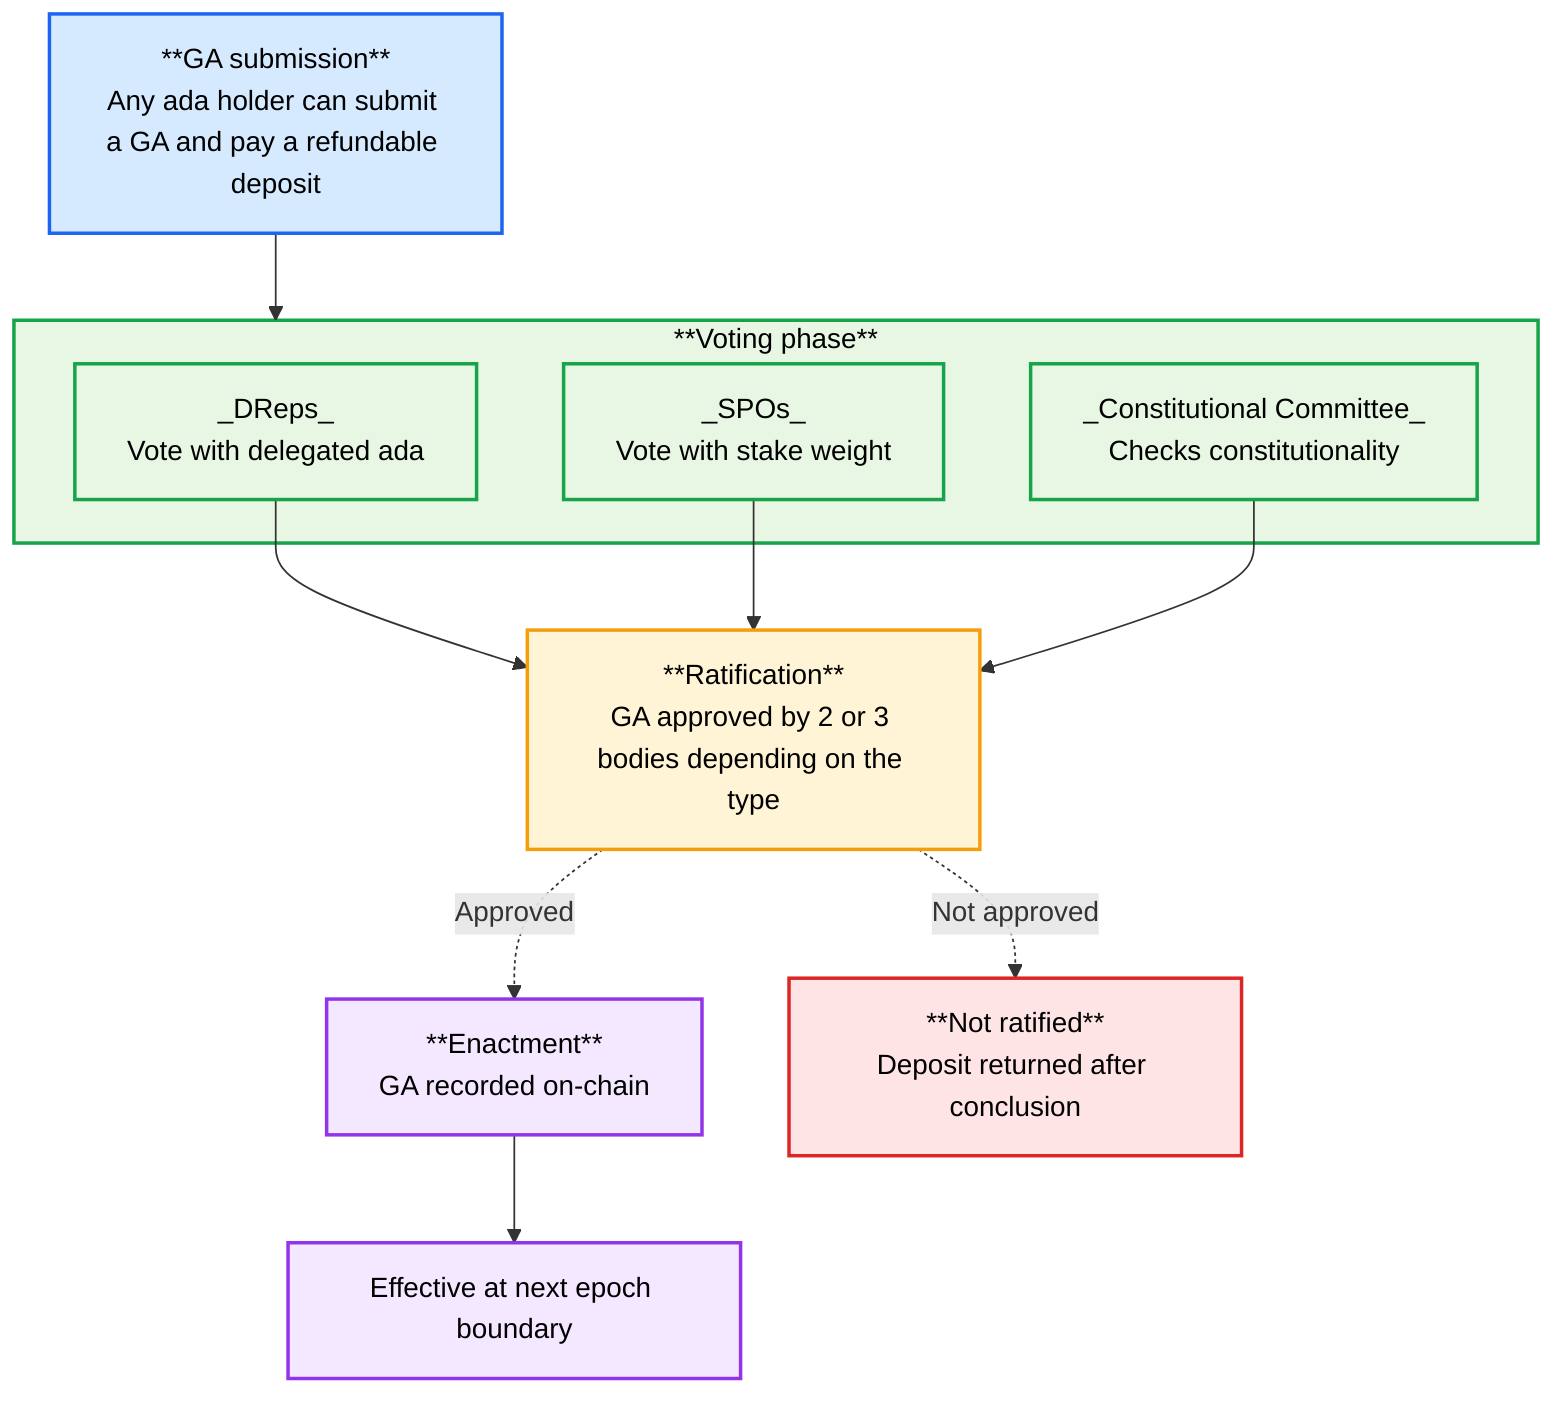 flowchart TD

A["**GA submission**
Any ada holder can submit a GA and pay a refundable deposit"] --> B

subgraph B["**Voting phase**"]
  direction LR
  B1["_DReps_
  Vote with delegated ada"]
  B2["_SPOs_
  Vote with stake weight"]
  B3["_Constitutional Committee_
  Checks constitutionality"]
end

B1 --> C
B2 --> C
B3 --> C

C["**Ratification**
GA approved by 2 or 3 bodies depending on the type"] -. "Approved" .-> D["**Enactment**
GA recorded on-chain"]
D --> E["Effective at next epoch boundary"]

C -. "Not approved" .-> X["**Not ratified**
Deposit returned after conclusion"]

%% --- Styling ---
classDef submission fill:#d6eaff,stroke:#1c64f2,stroke-width:2px,color:#000;
classDef voting fill:#e8f7e4,stroke:#16a34a,stroke-width:2px,color:#000;
classDef ratification fill:#fff5d6,stroke:#f59e0b,stroke-width:2px,color:#000;
classDef enactment fill:#f3e8ff,stroke:#9333ea,stroke-width:2px,color:#000;
classDef outcome fill:#ffe4e6,stroke:#dc2626,stroke-width:2px,color:#000;

class A submission;
class B,B1,B2,B3 voting;
class C ratification;
class D,E enactment;
class X outcome;